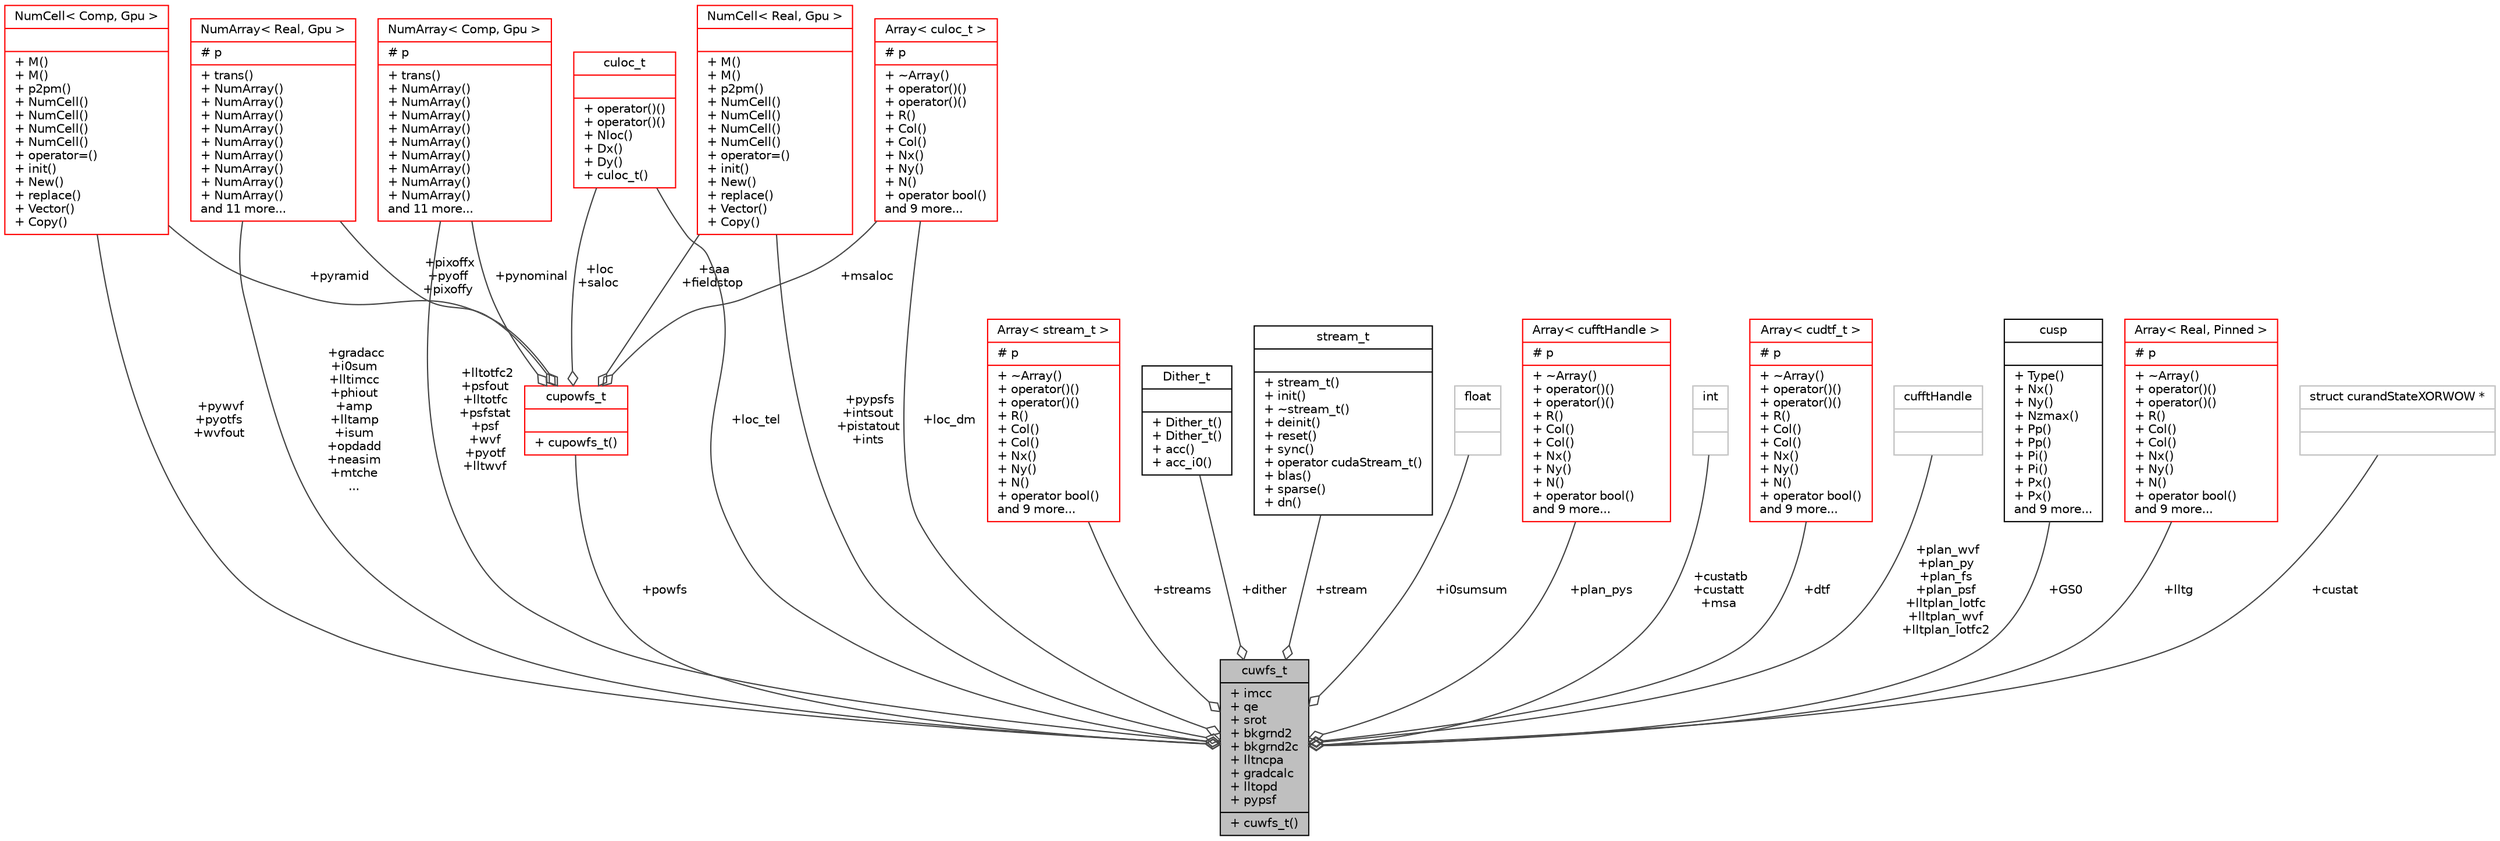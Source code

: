 digraph "cuwfs_t"
{
 // INTERACTIVE_SVG=YES
  bgcolor="transparent";
  edge [fontname="Helvetica",fontsize="10",labelfontname="Helvetica",labelfontsize="10"];
  node [fontname="Helvetica",fontsize="10",shape=record];
  Node1 [label="{cuwfs_t\n|+ imcc\l+ qe\l+ srot\l+ bkgrnd2\l+ bkgrnd2c\l+ lltncpa\l+ gradcalc\l+ lltopd\l+ pypsf\l|+ cuwfs_t()\l}",height=0.2,width=0.4,color="black", fillcolor="grey75", style="filled", fontcolor="black"];
  Node2 -> Node1 [color="grey25",fontsize="10",style="solid",label=" +powfs" ,arrowhead="odiamond",fontname="Helvetica"];
  Node2 [label="{cupowfs_t\n||+ cupowfs_t()\l}",height=0.2,width=0.4,color="red",URL="$db/d46/structcupowfs__t.html"];
  Node3 -> Node2 [color="grey25",fontsize="10",style="solid",label=" +pixoffx\n+pyoff\n+pixoffy" ,arrowhead="odiamond",fontname="Helvetica"];
  Node3 [label="{NumArray\< Real, Gpu \>\n|# p\l|+ trans()\l+ NumArray()\l+ NumArray()\l+ NumArray()\l+ NumArray()\l+ NumArray()\l+ NumArray()\l+ NumArray()\l+ NumArray()\l+ NumArray()\land 11 more...\l}",height=0.2,width=0.4,color="red",URL="$d0/d44/class_num_array.html"];
  Node13 -> Node2 [color="grey25",fontsize="10",style="solid",label=" +pyramid" ,arrowhead="odiamond",fontname="Helvetica"];
  Node13 [label="{NumCell\< Comp, Gpu \>\n||+ M()\l+ M()\l+ p2pm()\l+ NumCell()\l+ NumCell()\l+ NumCell()\l+ NumCell()\l+ operator=()\l+ init()\l+ New()\l+ replace()\l+ Vector()\l+ Copy()\l}",height=0.2,width=0.4,color="red",URL="$d4/d0f/class_num_cell.html"];
  Node17 -> Node2 [color="grey25",fontsize="10",style="solid",label=" +pynominal" ,arrowhead="odiamond",fontname="Helvetica"];
  Node17 [label="{NumArray\< Comp, Gpu \>\n|# p\l|+ trans()\l+ NumArray()\l+ NumArray()\l+ NumArray()\l+ NumArray()\l+ NumArray()\l+ NumArray()\l+ NumArray()\l+ NumArray()\l+ NumArray()\land 11 more...\l}",height=0.2,width=0.4,color="red",URL="$d0/d44/class_num_array.html"];
  Node65 -> Node2 [color="grey25",fontsize="10",style="solid",label=" +saa\n+fieldstop" ,arrowhead="odiamond",fontname="Helvetica"];
  Node65 [label="{NumCell\< Real, Gpu \>\n||+ M()\l+ M()\l+ p2pm()\l+ NumCell()\l+ NumCell()\l+ NumCell()\l+ NumCell()\l+ operator=()\l+ init()\l+ New()\l+ replace()\l+ Vector()\l+ Copy()\l}",height=0.2,width=0.4,color="red",URL="$d4/d0f/class_num_cell.html"];
  Node73 -> Node2 [color="grey25",fontsize="10",style="solid",label=" +msaloc" ,arrowhead="odiamond",fontname="Helvetica"];
  Node73 [label="{Array\< culoc_t \>\n|# p\l|+ ~Array()\l+ operator()()\l+ operator()()\l+ R()\l+ Col()\l+ Col()\l+ Nx()\l+ Ny()\l+ N()\l+ operator bool()\land 9 more...\l}",height=0.2,width=0.4,color="red",URL="$d5/d21/class_array.html"];
  Node72 -> Node2 [color="grey25",fontsize="10",style="solid",label=" +loc\n+saloc" ,arrowhead="odiamond",fontname="Helvetica"];
  Node72 [label="{culoc_t\n||+ operator()()\l+ operator()()\l+ Nloc()\l+ Dx()\l+ Dy()\l+ culoc_t()\l}",height=0.2,width=0.4,color="red",URL="$df/d28/classculoc__t.html"];
  Node85 -> Node1 [color="grey25",fontsize="10",style="solid",label=" +streams" ,arrowhead="odiamond",fontname="Helvetica"];
  Node85 [label="{Array\< stream_t \>\n|# p\l|+ ~Array()\l+ operator()()\l+ operator()()\l+ R()\l+ Col()\l+ Col()\l+ Nx()\l+ Ny()\l+ N()\l+ operator bool()\land 9 more...\l}",height=0.2,width=0.4,color="red",URL="$d5/d21/class_array.html"];
  Node13 -> Node1 [color="grey25",fontsize="10",style="solid",label=" +pywvf\n+pyotfs\n+wvfout" ,arrowhead="odiamond",fontname="Helvetica"];
  Node3 -> Node1 [color="grey25",fontsize="10",style="solid",label=" +gradacc\n+i0sum\n+lltimcc\n+phiout\n+amp\n+lltamp\n+isum\n+opdadd\n+neasim\n+mtche\n..." ,arrowhead="odiamond",fontname="Helvetica"];
  Node88 -> Node1 [color="grey25",fontsize="10",style="solid",label=" +dither" ,arrowhead="odiamond",fontname="Helvetica"];
  Node88 [label="{Dither_t\n||+ Dither_t()\l+ Dither_t()\l+ acc()\l+ acc_i0()\l}",height=0.2,width=0.4,color="black",URL="$d1/db1/class_dither__t.html"];
  Node17 -> Node1 [color="grey25",fontsize="10",style="solid",label=" +lltotfc2\n+psfout\n+lltotfc\n+psfstat\n+psf\n+wvf\n+pyotf\n+lltwvf" ,arrowhead="odiamond",fontname="Helvetica"];
  Node87 -> Node1 [color="grey25",fontsize="10",style="solid",label=" +stream" ,arrowhead="odiamond",fontname="Helvetica"];
  Node87 [label="{stream_t\n||+ stream_t()\l+ init()\l+ ~stream_t()\l+ deinit()\l+ reset()\l+ sync()\l+ operator cudaStream_t()\l+ blas()\l+ sparse()\l+ dn()\l}",height=0.2,width=0.4,color="black",URL="$dc/de6/classstream__t.html"];
  Node6 -> Node1 [color="grey25",fontsize="10",style="solid",label=" +i0sumsum" ,arrowhead="odiamond",fontname="Helvetica"];
  Node6 [label="{float\n||}",height=0.2,width=0.4,color="grey75"];
  Node65 -> Node1 [color="grey25",fontsize="10",style="solid",label=" +pypsfs\n+intsout\n+pistatout\n+ints" ,arrowhead="odiamond",fontname="Helvetica"];
  Node89 -> Node1 [color="grey25",fontsize="10",style="solid",label=" +plan_pys" ,arrowhead="odiamond",fontname="Helvetica"];
  Node89 [label="{Array\< cufftHandle \>\n|# p\l|+ ~Array()\l+ operator()()\l+ operator()()\l+ R()\l+ Col()\l+ Col()\l+ Nx()\l+ Ny()\l+ N()\l+ operator bool()\land 9 more...\l}",height=0.2,width=0.4,color="red",URL="$d5/d21/class_array.html"];
  Node38 -> Node1 [color="grey25",fontsize="10",style="solid",label=" +custatb\n+custatt\n+msa" ,arrowhead="odiamond",fontname="Helvetica"];
  Node38 [label="{int\n||}",height=0.2,width=0.4,color="grey75"];
  Node72 -> Node1 [color="grey25",fontsize="10",style="solid",label=" +loc_tel" ,arrowhead="odiamond",fontname="Helvetica"];
  Node73 -> Node1 [color="grey25",fontsize="10",style="solid",label=" +loc_dm" ,arrowhead="odiamond",fontname="Helvetica"];
  Node92 -> Node1 [color="grey25",fontsize="10",style="solid",label=" +dtf" ,arrowhead="odiamond",fontname="Helvetica"];
  Node92 [label="{Array\< cudtf_t \>\n|# p\l|+ ~Array()\l+ operator()()\l+ operator()()\l+ R()\l+ Col()\l+ Col()\l+ Nx()\l+ Ny()\l+ N()\l+ operator bool()\land 9 more...\l}",height=0.2,width=0.4,color="red",URL="$d5/d21/class_array.html"];
  Node91 -> Node1 [color="grey25",fontsize="10",style="solid",label=" +plan_wvf\n+plan_py\n+plan_fs\n+plan_psf\n+lltplan_lotfc\n+lltplan_wvf\n+lltplan_lotfc2" ,arrowhead="odiamond",fontname="Helvetica"];
  Node91 [label="{cufftHandle\n||}",height=0.2,width=0.4,color="grey75"];
  Node96 -> Node1 [color="grey25",fontsize="10",style="solid",label=" +GS0" ,arrowhead="odiamond",fontname="Helvetica"];
  Node96 [label="{cusp\n||+ Type()\l+ Nx()\l+ Ny()\l+ Nzmax()\l+ Pp()\l+ Pp()\l+ Pi()\l+ Pi()\l+ Px()\l+ Px()\land 9 more...\l}",height=0.2,width=0.4,color="black",URL="$d4/d25/classcusp.html"];
  Node97 -> Node1 [color="grey25",fontsize="10",style="solid",label=" +lltg" ,arrowhead="odiamond",fontname="Helvetica"];
  Node97 [label="{Array\< Real, Pinned \>\n|# p\l|+ ~Array()\l+ operator()()\l+ operator()()\l+ R()\l+ Col()\l+ Col()\l+ Nx()\l+ Ny()\l+ N()\l+ operator bool()\land 9 more...\l}",height=0.2,width=0.4,color="red",URL="$d5/d21/class_array.html"];
  Node99 -> Node1 [color="grey25",fontsize="10",style="solid",label=" +custat" ,arrowhead="odiamond",fontname="Helvetica"];
  Node99 [label="{struct curandStateXORWOW *\n||}",height=0.2,width=0.4,color="grey75"];
}
